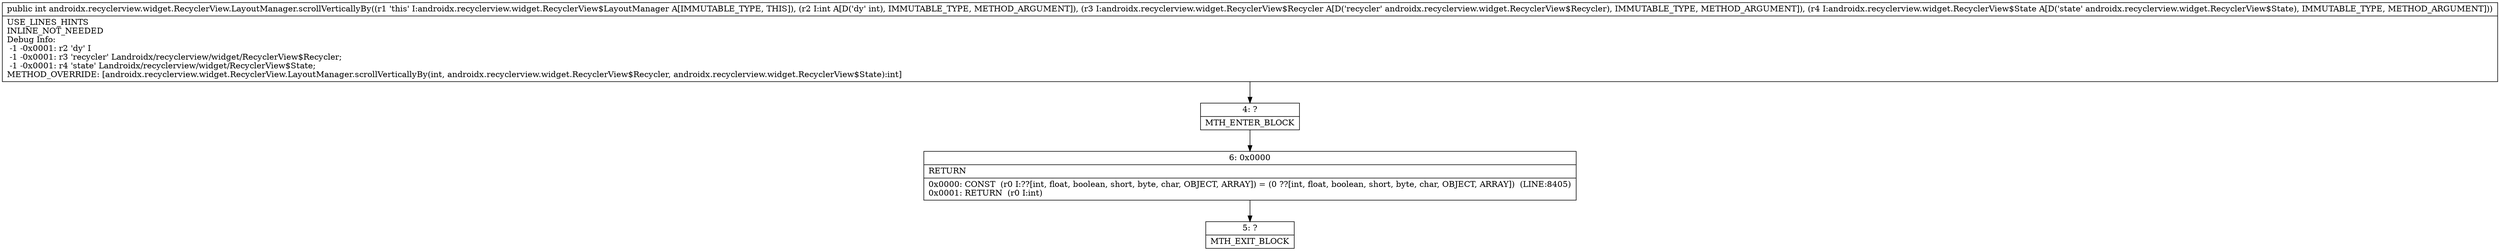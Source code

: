 digraph "CFG forandroidx.recyclerview.widget.RecyclerView.LayoutManager.scrollVerticallyBy(ILandroidx\/recyclerview\/widget\/RecyclerView$Recycler;Landroidx\/recyclerview\/widget\/RecyclerView$State;)I" {
Node_4 [shape=record,label="{4\:\ ?|MTH_ENTER_BLOCK\l}"];
Node_6 [shape=record,label="{6\:\ 0x0000|RETURN\l|0x0000: CONST  (r0 I:??[int, float, boolean, short, byte, char, OBJECT, ARRAY]) = (0 ??[int, float, boolean, short, byte, char, OBJECT, ARRAY])  (LINE:8405)\l0x0001: RETURN  (r0 I:int) \l}"];
Node_5 [shape=record,label="{5\:\ ?|MTH_EXIT_BLOCK\l}"];
MethodNode[shape=record,label="{public int androidx.recyclerview.widget.RecyclerView.LayoutManager.scrollVerticallyBy((r1 'this' I:androidx.recyclerview.widget.RecyclerView$LayoutManager A[IMMUTABLE_TYPE, THIS]), (r2 I:int A[D('dy' int), IMMUTABLE_TYPE, METHOD_ARGUMENT]), (r3 I:androidx.recyclerview.widget.RecyclerView$Recycler A[D('recycler' androidx.recyclerview.widget.RecyclerView$Recycler), IMMUTABLE_TYPE, METHOD_ARGUMENT]), (r4 I:androidx.recyclerview.widget.RecyclerView$State A[D('state' androidx.recyclerview.widget.RecyclerView$State), IMMUTABLE_TYPE, METHOD_ARGUMENT]))  | USE_LINES_HINTS\lINLINE_NOT_NEEDED\lDebug Info:\l  \-1 \-0x0001: r2 'dy' I\l  \-1 \-0x0001: r3 'recycler' Landroidx\/recyclerview\/widget\/RecyclerView$Recycler;\l  \-1 \-0x0001: r4 'state' Landroidx\/recyclerview\/widget\/RecyclerView$State;\lMETHOD_OVERRIDE: [androidx.recyclerview.widget.RecyclerView.LayoutManager.scrollVerticallyBy(int, androidx.recyclerview.widget.RecyclerView$Recycler, androidx.recyclerview.widget.RecyclerView$State):int]\l}"];
MethodNode -> Node_4;Node_4 -> Node_6;
Node_6 -> Node_5;
}

